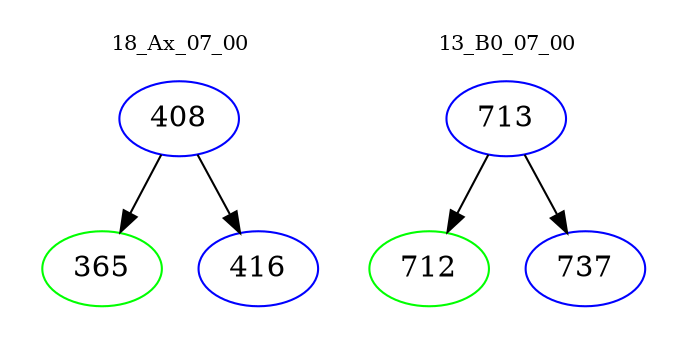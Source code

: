 digraph{
subgraph cluster_0 {
color = white
label = "18_Ax_07_00";
fontsize=10;
T0_408 [label="408", color="blue"]
T0_408 -> T0_365 [color="black"]
T0_365 [label="365", color="green"]
T0_408 -> T0_416 [color="black"]
T0_416 [label="416", color="blue"]
}
subgraph cluster_1 {
color = white
label = "13_B0_07_00";
fontsize=10;
T1_713 [label="713", color="blue"]
T1_713 -> T1_712 [color="black"]
T1_712 [label="712", color="green"]
T1_713 -> T1_737 [color="black"]
T1_737 [label="737", color="blue"]
}
}
